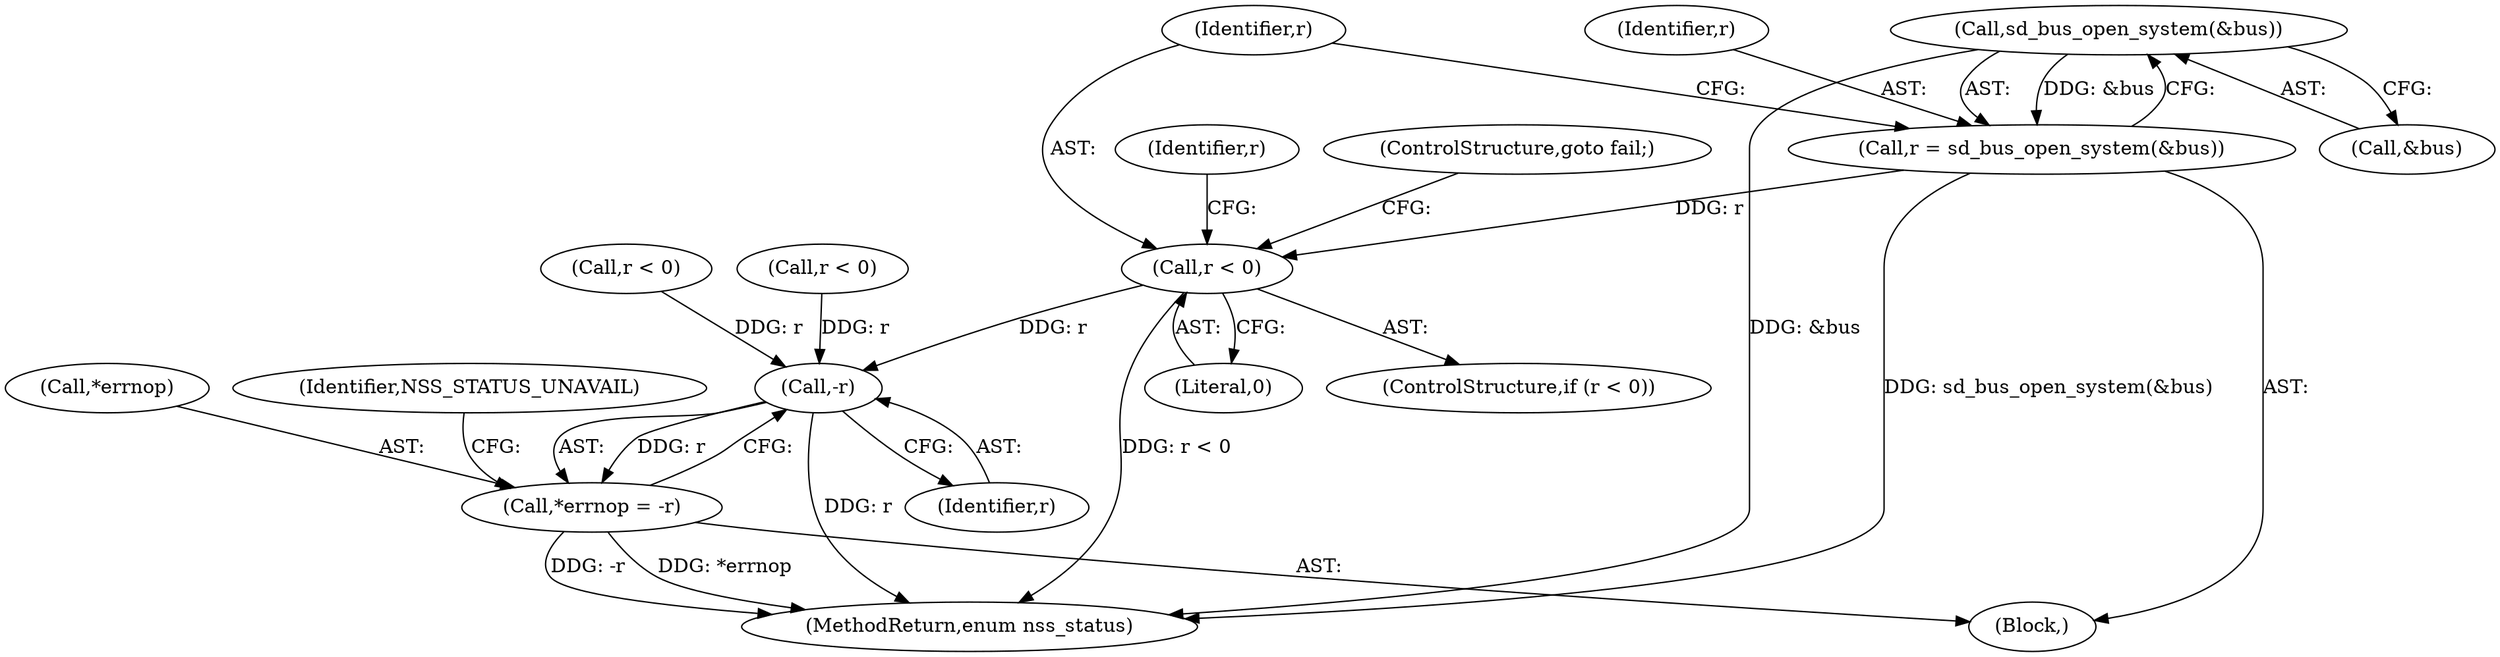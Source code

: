 digraph "0_systemd_cb31827d62066a04b02111df3052949fda4b6888_0@API" {
"1000191" [label="(Call,sd_bus_open_system(&bus))"];
"1000189" [label="(Call,r = sd_bus_open_system(&bus))"];
"1000195" [label="(Call,r < 0)"];
"1000321" [label="(Call,-r)"];
"1000318" [label="(Call,*errnop = -r)"];
"1000190" [label="(Identifier,r)"];
"1000109" [label="(Block,)"];
"1000324" [label="(Identifier,NSS_STATUS_UNAVAIL)"];
"1000189" [label="(Call,r = sd_bus_open_system(&bus))"];
"1000318" [label="(Call,*errnop = -r)"];
"1000322" [label="(Identifier,r)"];
"1000192" [label="(Call,&bus)"];
"1000191" [label="(Call,sd_bus_open_system(&bus))"];
"1000195" [label="(Call,r < 0)"];
"1000321" [label="(Call,-r)"];
"1000194" [label="(ControlStructure,if (r < 0))"];
"1000236" [label="(Call,r < 0)"];
"1000319" [label="(Call,*errnop)"];
"1000200" [label="(Identifier,r)"];
"1000325" [label="(MethodReturn,enum nss_status)"];
"1000196" [label="(Identifier,r)"];
"1000198" [label="(ControlStructure,goto fail;)"];
"1000217" [label="(Call,r < 0)"];
"1000197" [label="(Literal,0)"];
"1000191" -> "1000189"  [label="AST: "];
"1000191" -> "1000192"  [label="CFG: "];
"1000192" -> "1000191"  [label="AST: "];
"1000189" -> "1000191"  [label="CFG: "];
"1000191" -> "1000325"  [label="DDG: &bus"];
"1000191" -> "1000189"  [label="DDG: &bus"];
"1000189" -> "1000109"  [label="AST: "];
"1000190" -> "1000189"  [label="AST: "];
"1000196" -> "1000189"  [label="CFG: "];
"1000189" -> "1000325"  [label="DDG: sd_bus_open_system(&bus)"];
"1000189" -> "1000195"  [label="DDG: r"];
"1000195" -> "1000194"  [label="AST: "];
"1000195" -> "1000197"  [label="CFG: "];
"1000196" -> "1000195"  [label="AST: "];
"1000197" -> "1000195"  [label="AST: "];
"1000198" -> "1000195"  [label="CFG: "];
"1000200" -> "1000195"  [label="CFG: "];
"1000195" -> "1000325"  [label="DDG: r < 0"];
"1000195" -> "1000321"  [label="DDG: r"];
"1000321" -> "1000318"  [label="AST: "];
"1000321" -> "1000322"  [label="CFG: "];
"1000322" -> "1000321"  [label="AST: "];
"1000318" -> "1000321"  [label="CFG: "];
"1000321" -> "1000325"  [label="DDG: r"];
"1000321" -> "1000318"  [label="DDG: r"];
"1000236" -> "1000321"  [label="DDG: r"];
"1000217" -> "1000321"  [label="DDG: r"];
"1000318" -> "1000109"  [label="AST: "];
"1000319" -> "1000318"  [label="AST: "];
"1000324" -> "1000318"  [label="CFG: "];
"1000318" -> "1000325"  [label="DDG: *errnop"];
"1000318" -> "1000325"  [label="DDG: -r"];
}
